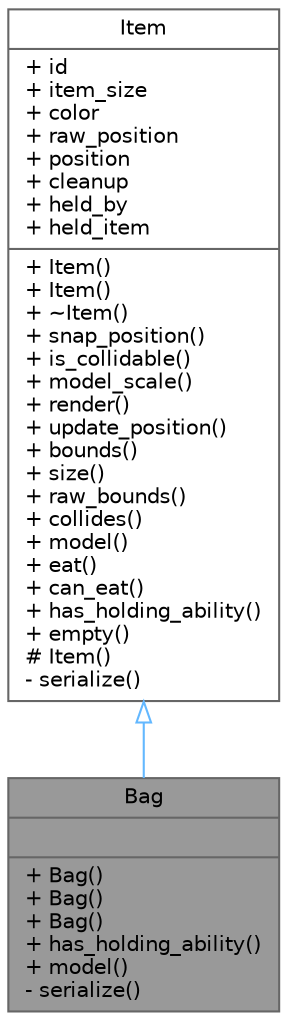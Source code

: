 digraph "Bag"
{
 // LATEX_PDF_SIZE
  bgcolor="transparent";
  edge [fontname=Helvetica,fontsize=10,labelfontname=Helvetica,labelfontsize=10];
  node [fontname=Helvetica,fontsize=10,shape=box,height=0.2,width=0.4];
  Node1 [shape=record,label="{Bag\n||+ Bag()\l+ Bag()\l+ Bag()\l+ has_holding_ability()\l+ model()\l- serialize()\l}",height=0.2,width=0.4,color="gray40", fillcolor="grey60", style="filled", fontcolor="black",tooltip=" "];
  Node2 -> Node1 [dir="back",color="steelblue1",style="solid",arrowtail="onormal"];
  Node2 [shape=record,label="{Item\n|+ id\l+ item_size\l+ color\l+ raw_position\l+ position\l+ cleanup\l+ held_by\l+ held_item\l|+ Item()\l+ Item()\l+ ~Item()\l+ snap_position()\l+ is_collidable()\l+ model_scale()\l+ render()\l+ update_position()\l+ bounds()\l+ size()\l+ raw_bounds()\l+ collides()\l+ model()\l+ eat()\l+ can_eat()\l+ has_holding_ability()\l+ empty()\l# Item()\l- serialize()\l}",height=0.2,width=0.4,color="gray40", fillcolor="white", style="filled",URL="$db/d66/struct_item.html",tooltip=" "];
}
